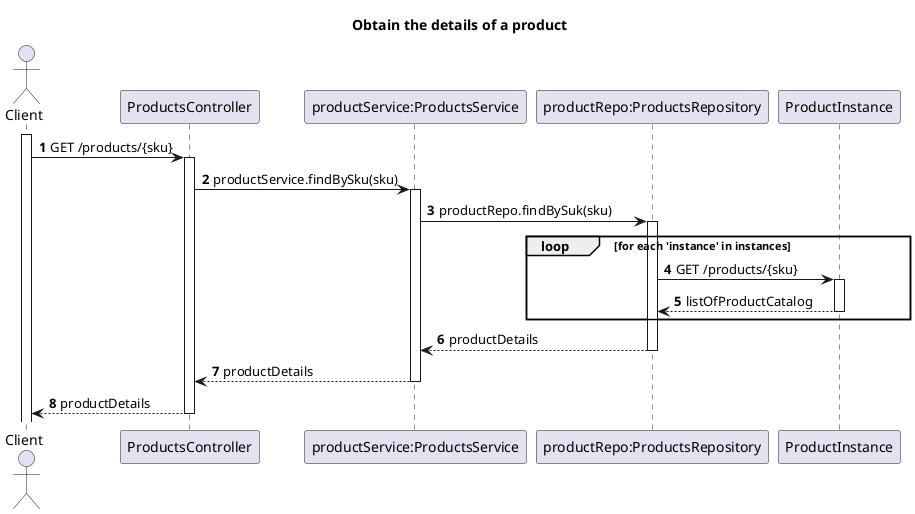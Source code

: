 @startuml
'https://plantuml.com/sequence-diagram

title Obtain the details of a product
autoactivate on
autonumber

actor "Client" as client
participant "ProductsController" as controller
participant "productService:ProductsService" as service
participant "productRepo:ProductsRepository" as repository

participant "ProductInstance" as instance
activate client

client -> controller: GET /products/{sku}
controller -> service : productService.findBySku(sku)
service -> repository: productRepo.findBySuk(sku)
loop for each 'instance' in instances
 repository -> instance : GET /products/{sku}
 instance --> repository: listOfProductCatalog
end loop
repository --> service: productDetails
service --> controller: productDetails
controller --> client: productDetails


@enduml
